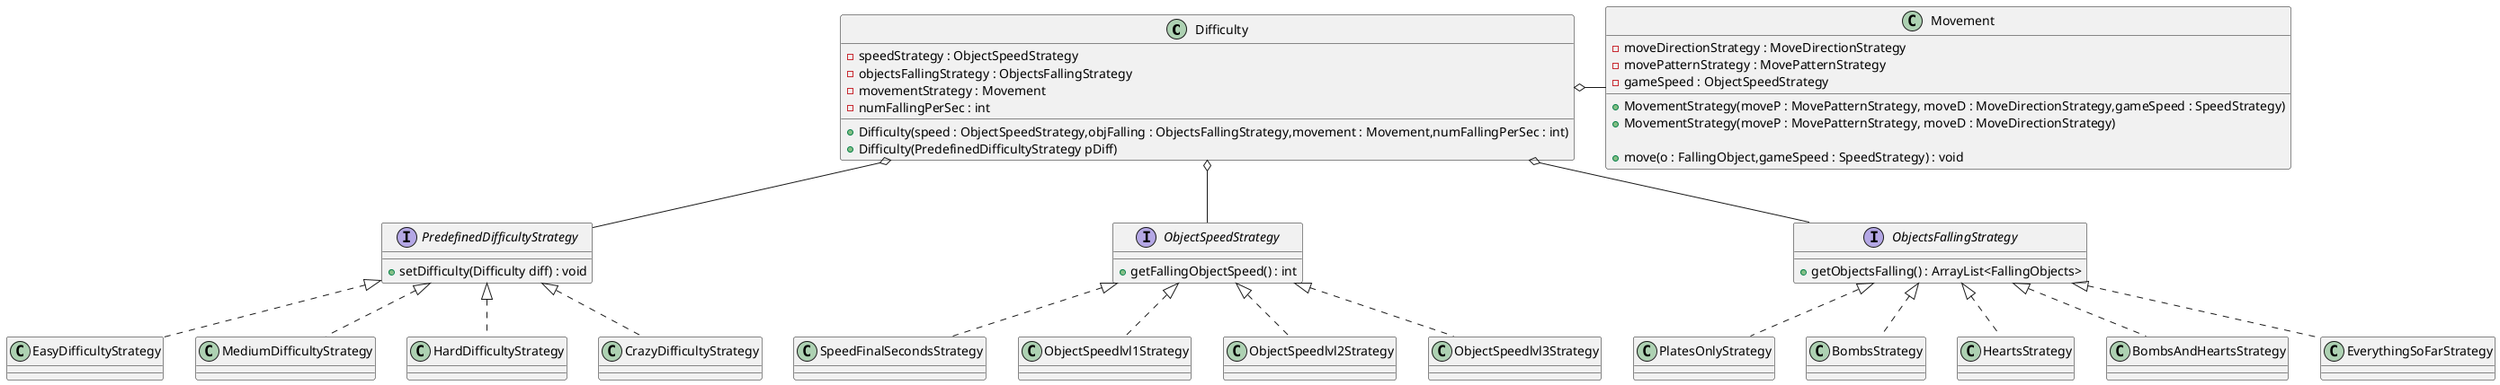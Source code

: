 @startuml DifficultyStrategy

class Difficulty{
    -speedStrategy : ObjectSpeedStrategy
    -objectsFallingStrategy : ObjectsFallingStrategy
    -movementStrategy : Movement
    -numFallingPerSec : int

    +Difficulty(speed : ObjectSpeedStrategy,objFalling : ObjectsFallingStrategy,movement : Movement,numFallingPerSec : int)
                    /'movement sent with movementD and movementP'/
                    /'Speed made in construcotr'/
    +Difficulty(PredefinedDifficultyStrategy pDiff)
}


class Movement{
    -moveDirectionStrategy : MoveDirectionStrategy
    -movePatternStrategy : MovePatternStrategy
    -gameSpeed : ObjectSpeedStrategy
    +MovementStrategy(moveP : MovePatternStrategy, moveD : MoveDirectionStrategy,gameSpeed : SpeedStrategy)
    +MovementStrategy(moveP : MovePatternStrategy, moveD : MoveDirectionStrategy) 
    /'second constructor to make a movement without speed aka difault speed?'/

    +move(o : FallingObject,gameSpeed : SpeedStrategy) : void
}

interface PredefinedDifficultyStrategy {
    +setDifficulty(Difficulty diff) : void
}

interface ObjectSpeedStrategy {
    +getFallingObjectSpeed() : int
}

interface ObjectsFallingStrategy {
    +getObjectsFalling() : ArrayList<FallingObjects>  
}

class EasyDifficultyStrategy {

}

class MediumDifficultyStrategy {
    
}

class HardDifficultyStrategy {
    
}

class CrazyDifficultyStrategy {
    
}
class SpeedFinalSecondsStrategy{

}


class ObjectSpeedlvl1Strategy{

}

class ObjectSpeedlvl2Strategy{
    
}

class ObjectSpeedlvl3Strategy{
    
}

class PlatesOnlyStrategy {

}

class BombsStrategy {

}

class HeartsStrategy {

}

class BombsAndHeartsStrategy {

}

Difficulty o- Movement
Difficulty o-- ObjectSpeedStrategy
Difficulty o-- ObjectsFallingStrategy
Difficulty o-- PredefinedDifficultyStrategy


PredefinedDifficultyStrategy <|.. EasyDifficultyStrategy
PredefinedDifficultyStrategy <|.. MediumDifficultyStrategy
PredefinedDifficultyStrategy <|.. HardDifficultyStrategy
PredefinedDifficultyStrategy <|.. CrazyDifficultyStrategy


ObjectSpeedStrategy <|.. ObjectSpeedlvl1Strategy 
ObjectSpeedStrategy <|.. ObjectSpeedlvl2Strategy 
ObjectSpeedStrategy <|.. ObjectSpeedlvl3Strategy
ObjectSpeedStrategy <|.. SpeedFinalSecondsStrategy

ObjectsFallingStrategy <|.. PlatesOnlyStrategy
ObjectsFallingStrategy <|.. BombsStrategy
ObjectsFallingStrategy <|.. HeartsStrategy
ObjectsFallingStrategy <|.. EverythingSoFarStrategy
ObjectsFallingStrategy <|.. BombsAndHeartsStrategy

@enduml